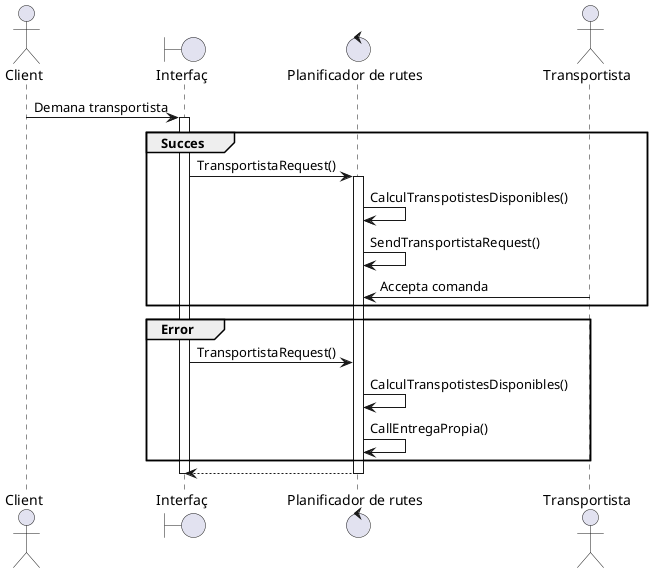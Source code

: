 @startuml

actor Client


boundary Interfaç as a
control "Planificador de rutes" as b
actor Transportista


Client -> a : Demana transportista
group Succes
activate a
a -> b : TransportistaRequest()
activate b 
b -> b : CalculTranspotistesDisponibles()

b -> b : SendTransportistaRequest()
Transportista -> b : Accepta comanda
end

group Error

a -> b : TransportistaRequest()

b -> b : CalculTranspotistesDisponibles()
b -> b: CallEntregaPropia()
end

b --> a
deactivate b
deactivate a
@enduml
